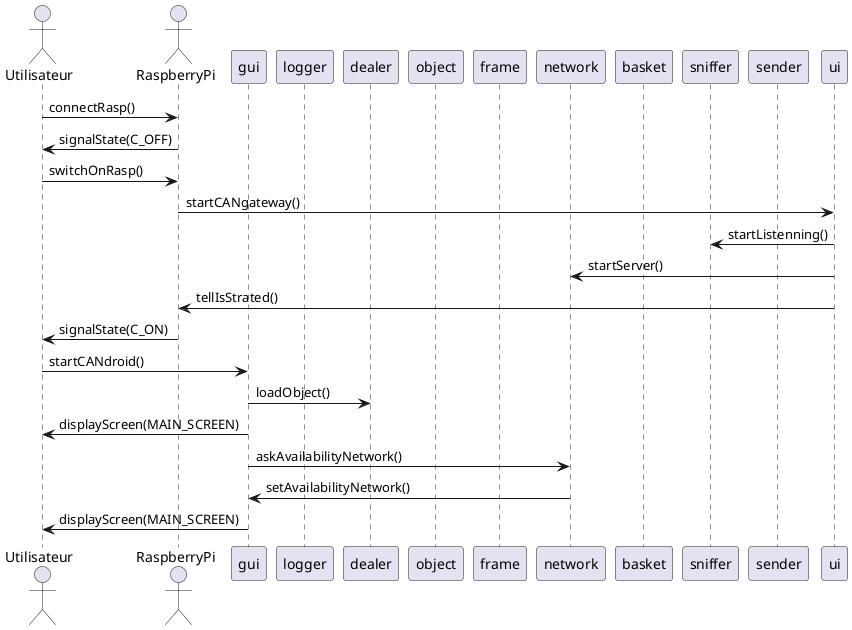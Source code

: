 @startuml
actor Utilisateur
actor RaspberryPi
participant gui
participant logger
participant dealer
participant object
participant frame
participant network
participant basket
participant sniffer
participant sender
participant ui
Utilisateur -> RaspberryPi : connectRasp()
RaspberryPi -> Utilisateur : signalState(C_OFF)
Utilisateur -> RaspberryPi : switchOnRasp()
RaspberryPi -> ui : startCANgateway()
ui -> sniffer : startListenning()
ui -> network : startServer()
ui -> RaspberryPi : tellIsStrated()
RaspberryPi -> Utilisateur : signalState(C_ON)
Utilisateur -> gui : startCANdroid()
gui -> dealer : loadObject()
gui -> Utilisateur : displayScreen(MAIN_SCREEN)
gui -> network : askAvailabilityNetwork()
network -> gui : setAvailabilityNetwork()
gui -> Utilisateur : displayScreen(MAIN_SCREEN)
@enduml
'Ajouter enum State {C_OFF, C_ON}'